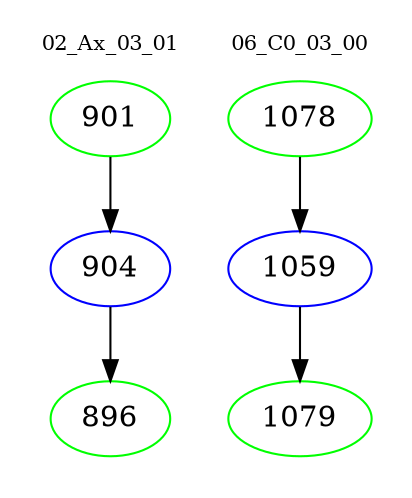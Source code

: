 digraph{
subgraph cluster_0 {
color = white
label = "02_Ax_03_01";
fontsize=10;
T0_901 [label="901", color="green"]
T0_901 -> T0_904 [color="black"]
T0_904 [label="904", color="blue"]
T0_904 -> T0_896 [color="black"]
T0_896 [label="896", color="green"]
}
subgraph cluster_1 {
color = white
label = "06_C0_03_00";
fontsize=10;
T1_1078 [label="1078", color="green"]
T1_1078 -> T1_1059 [color="black"]
T1_1059 [label="1059", color="blue"]
T1_1059 -> T1_1079 [color="black"]
T1_1079 [label="1079", color="green"]
}
}
